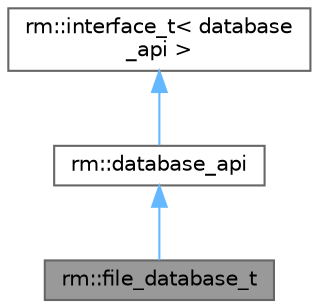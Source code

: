 digraph "rm::file_database_t"
{
 // LATEX_PDF_SIZE
  bgcolor="transparent";
  edge [fontname=Helvetica,fontsize=10,labelfontname=Helvetica,labelfontsize=10];
  node [fontname=Helvetica,fontsize=10,shape=box,height=0.2,width=0.4];
  Node1 [id="Node000001",label="rm::file_database_t",height=0.2,width=0.4,color="gray40", fillcolor="grey60", style="filled", fontcolor="black",tooltip="Реализация файловой базы данных для хранения сущностей в формате JSON."];
  Node2 -> Node1 [id="edge1_Node000001_Node000002",dir="back",color="steelblue1",style="solid",tooltip=" "];
  Node2 [id="Node000002",label="rm::database_api",height=0.2,width=0.4,color="gray40", fillcolor="white", style="filled",URL="$classrm_1_1database__api.html",tooltip="Абстрактный интерфейс для работы с сущностями базы данных через JSON."];
  Node3 -> Node2 [id="edge2_Node000002_Node000003",dir="back",color="steelblue1",style="solid",tooltip=" "];
  Node3 [id="Node000003",label="rm::interface_t\< database\l_api \>",height=0.2,width=0.4,color="gray40", fillcolor="white", style="filled",URL="$classrm_1_1interface__t.html",tooltip=" "];
}

